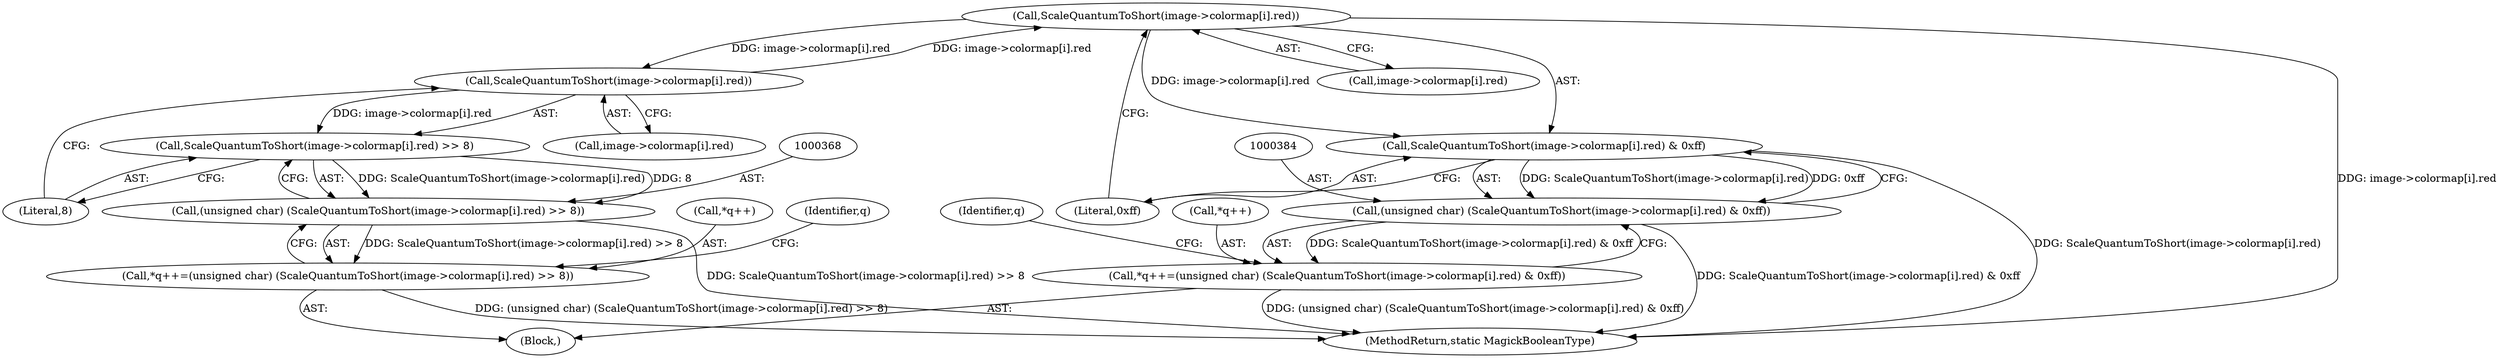 digraph "0_ImageMagick_6233ef75bb973745ab1092b59aea8fe316f09074@array" {
"1000386" [label="(Call,ScaleQuantumToShort(image->colormap[i].red))"];
"1000370" [label="(Call,ScaleQuantumToShort(image->colormap[i].red))"];
"1000386" [label="(Call,ScaleQuantumToShort(image->colormap[i].red))"];
"1000369" [label="(Call,ScaleQuantumToShort(image->colormap[i].red) >> 8)"];
"1000367" [label="(Call,(unsigned char) (ScaleQuantumToShort(image->colormap[i].red) >> 8))"];
"1000363" [label="(Call,*q++=(unsigned char) (ScaleQuantumToShort(image->colormap[i].red) >> 8))"];
"1000385" [label="(Call,ScaleQuantumToShort(image->colormap[i].red) & 0xff)"];
"1000383" [label="(Call,(unsigned char) (ScaleQuantumToShort(image->colormap[i].red) & 0xff))"];
"1000379" [label="(Call,*q++=(unsigned char) (ScaleQuantumToShort(image->colormap[i].red) & 0xff))"];
"1000364" [label="(Call,*q++)"];
"1000383" [label="(Call,(unsigned char) (ScaleQuantumToShort(image->colormap[i].red) & 0xff))"];
"1000367" [label="(Call,(unsigned char) (ScaleQuantumToShort(image->colormap[i].red) >> 8))"];
"1000386" [label="(Call,ScaleQuantumToShort(image->colormap[i].red))"];
"1000394" [label="(Literal,0xff)"];
"1000370" [label="(Call,ScaleQuantumToShort(image->colormap[i].red))"];
"1000363" [label="(Call,*q++=(unsigned char) (ScaleQuantumToShort(image->colormap[i].red) >> 8))"];
"1000362" [label="(Block,)"];
"1000382" [label="(Identifier,q)"];
"1000369" [label="(Call,ScaleQuantumToShort(image->colormap[i].red) >> 8)"];
"1000371" [label="(Call,image->colormap[i].red)"];
"1000385" [label="(Call,ScaleQuantumToShort(image->colormap[i].red) & 0xff)"];
"1000387" [label="(Call,image->colormap[i].red)"];
"1000378" [label="(Literal,8)"];
"1000379" [label="(Call,*q++=(unsigned char) (ScaleQuantumToShort(image->colormap[i].red) & 0xff))"];
"1000398" [label="(Identifier,q)"];
"1000583" [label="(MethodReturn,static MagickBooleanType)"];
"1000380" [label="(Call,*q++)"];
"1000386" -> "1000385"  [label="AST: "];
"1000386" -> "1000387"  [label="CFG: "];
"1000387" -> "1000386"  [label="AST: "];
"1000394" -> "1000386"  [label="CFG: "];
"1000386" -> "1000583"  [label="DDG: image->colormap[i].red"];
"1000386" -> "1000370"  [label="DDG: image->colormap[i].red"];
"1000386" -> "1000385"  [label="DDG: image->colormap[i].red"];
"1000370" -> "1000386"  [label="DDG: image->colormap[i].red"];
"1000370" -> "1000369"  [label="AST: "];
"1000370" -> "1000371"  [label="CFG: "];
"1000371" -> "1000370"  [label="AST: "];
"1000378" -> "1000370"  [label="CFG: "];
"1000370" -> "1000369"  [label="DDG: image->colormap[i].red"];
"1000369" -> "1000367"  [label="AST: "];
"1000369" -> "1000378"  [label="CFG: "];
"1000378" -> "1000369"  [label="AST: "];
"1000367" -> "1000369"  [label="CFG: "];
"1000369" -> "1000367"  [label="DDG: ScaleQuantumToShort(image->colormap[i].red)"];
"1000369" -> "1000367"  [label="DDG: 8"];
"1000367" -> "1000363"  [label="AST: "];
"1000368" -> "1000367"  [label="AST: "];
"1000363" -> "1000367"  [label="CFG: "];
"1000367" -> "1000583"  [label="DDG: ScaleQuantumToShort(image->colormap[i].red) >> 8"];
"1000367" -> "1000363"  [label="DDG: ScaleQuantumToShort(image->colormap[i].red) >> 8"];
"1000363" -> "1000362"  [label="AST: "];
"1000364" -> "1000363"  [label="AST: "];
"1000382" -> "1000363"  [label="CFG: "];
"1000363" -> "1000583"  [label="DDG: (unsigned char) (ScaleQuantumToShort(image->colormap[i].red) >> 8)"];
"1000385" -> "1000383"  [label="AST: "];
"1000385" -> "1000394"  [label="CFG: "];
"1000394" -> "1000385"  [label="AST: "];
"1000383" -> "1000385"  [label="CFG: "];
"1000385" -> "1000583"  [label="DDG: ScaleQuantumToShort(image->colormap[i].red)"];
"1000385" -> "1000383"  [label="DDG: ScaleQuantumToShort(image->colormap[i].red)"];
"1000385" -> "1000383"  [label="DDG: 0xff"];
"1000383" -> "1000379"  [label="AST: "];
"1000384" -> "1000383"  [label="AST: "];
"1000379" -> "1000383"  [label="CFG: "];
"1000383" -> "1000583"  [label="DDG: ScaleQuantumToShort(image->colormap[i].red) & 0xff"];
"1000383" -> "1000379"  [label="DDG: ScaleQuantumToShort(image->colormap[i].red) & 0xff"];
"1000379" -> "1000362"  [label="AST: "];
"1000380" -> "1000379"  [label="AST: "];
"1000398" -> "1000379"  [label="CFG: "];
"1000379" -> "1000583"  [label="DDG: (unsigned char) (ScaleQuantumToShort(image->colormap[i].red) & 0xff)"];
}
